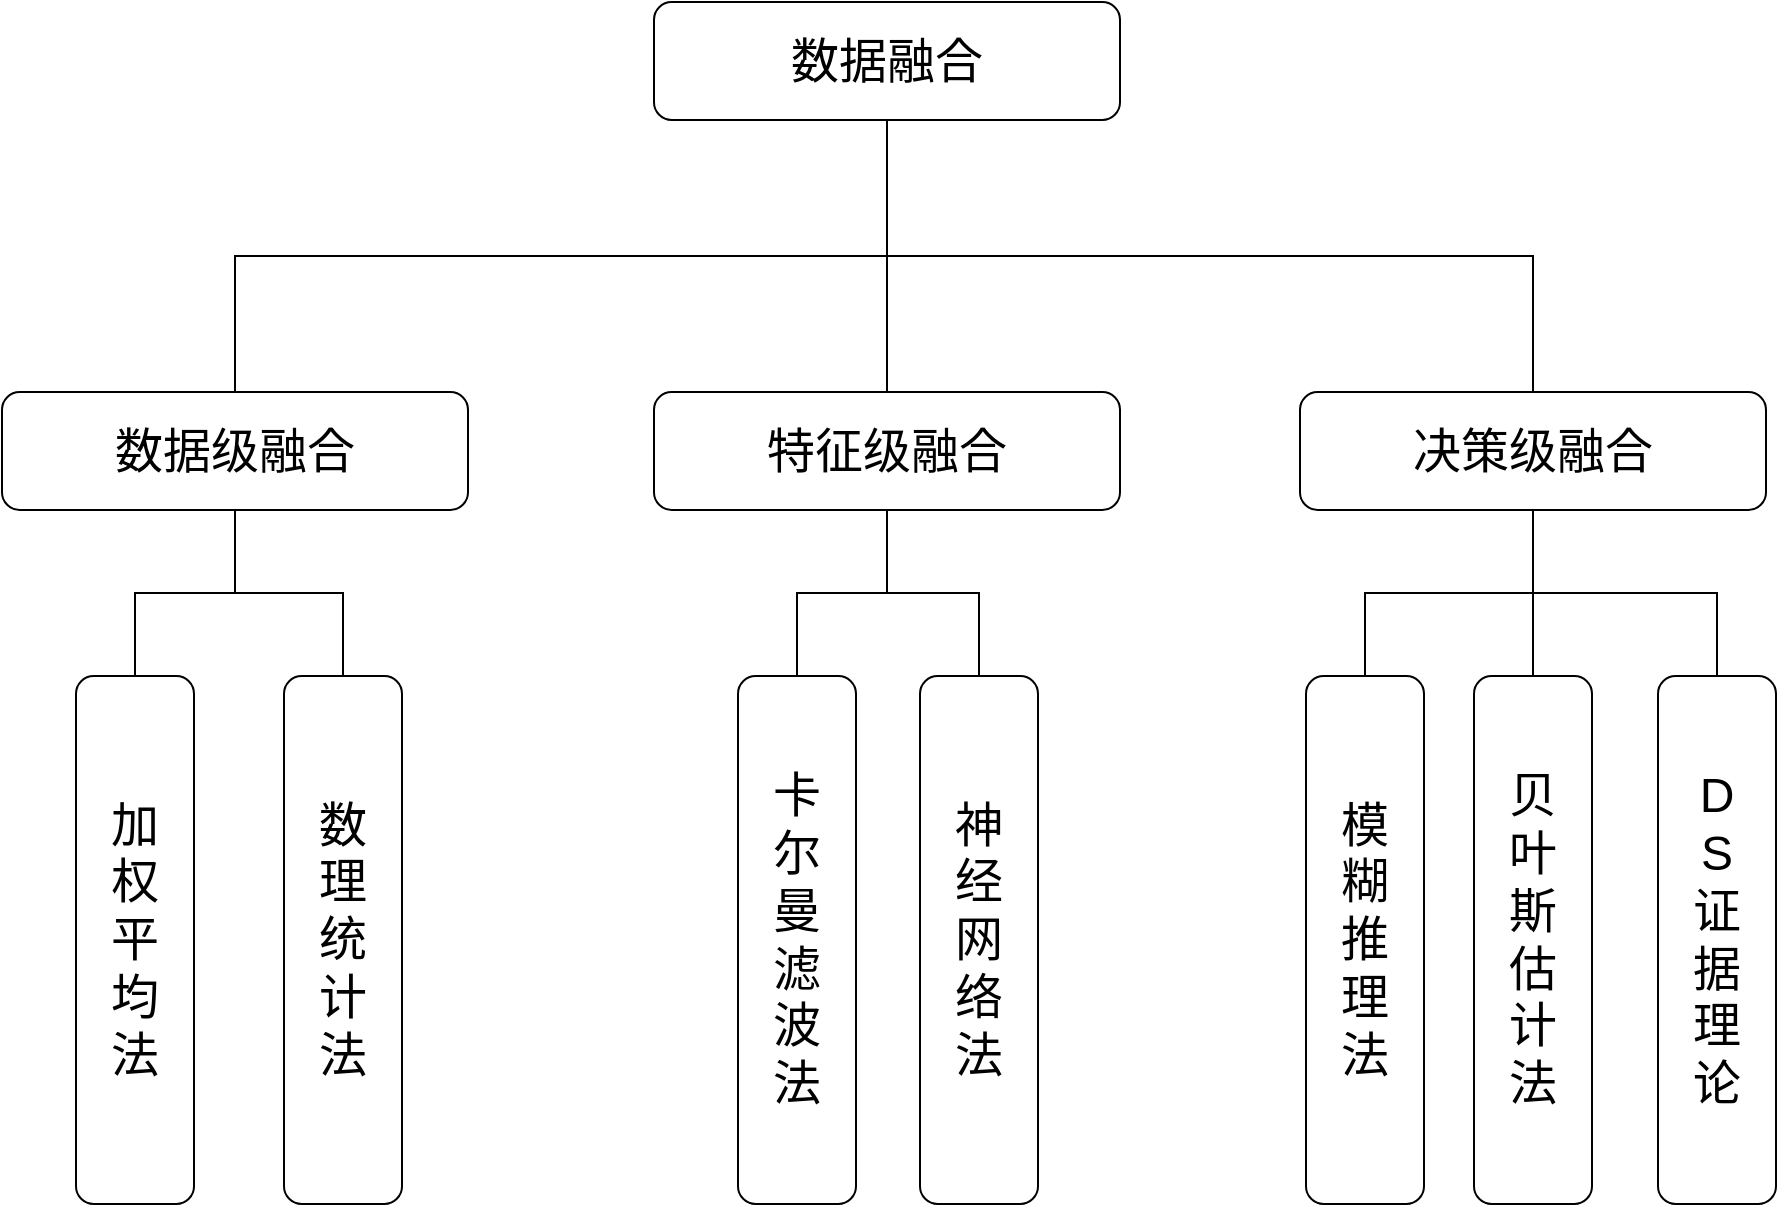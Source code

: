 <mxfile version="22.1.21" type="github">
  <diagram name="Page-1" id="19d8dcba-68ad-dc05-1034-9cf7b2a963f6">
    <mxGraphModel dx="1101" dy="639" grid="0" gridSize="10" guides="1" tooltips="1" connect="1" arrows="1" fold="1" page="1" pageScale="1" pageWidth="4681" pageHeight="3300" background="none" math="0" shadow="0">
      <root>
        <mxCell id="0" />
        <mxCell id="1" parent="0" />
        <mxCell id="cmfV4zfynbJacYZtKS8L-4" style="edgeStyle=orthogonalEdgeStyle;rounded=0;orthogonalLoop=1;jettySize=auto;html=1;exitX=0.5;exitY=1;exitDx=0;exitDy=0;entryX=0.5;entryY=0;entryDx=0;entryDy=0;endArrow=none;endFill=0;" edge="1" parent="1" source="cmfV4zfynbJacYZtKS8L-2" target="cmfV4zfynbJacYZtKS8L-3">
          <mxGeometry relative="1" as="geometry" />
        </mxCell>
        <mxCell id="cmfV4zfynbJacYZtKS8L-7" style="edgeStyle=orthogonalEdgeStyle;rounded=0;orthogonalLoop=1;jettySize=auto;html=1;exitX=0.5;exitY=1;exitDx=0;exitDy=0;endArrow=none;endFill=0;entryX=0.5;entryY=0;entryDx=0;entryDy=0;" edge="1" parent="1" source="cmfV4zfynbJacYZtKS8L-2" target="cmfV4zfynbJacYZtKS8L-5">
          <mxGeometry relative="1" as="geometry">
            <mxPoint x="1040" y="557" as="targetPoint" />
          </mxGeometry>
        </mxCell>
        <mxCell id="cmfV4zfynbJacYZtKS8L-9" style="edgeStyle=orthogonalEdgeStyle;rounded=0;orthogonalLoop=1;jettySize=auto;html=1;exitX=0.5;exitY=1;exitDx=0;exitDy=0;endArrow=none;endFill=0;" edge="1" parent="1" source="cmfV4zfynbJacYZtKS8L-2" target="cmfV4zfynbJacYZtKS8L-6">
          <mxGeometry relative="1" as="geometry" />
        </mxCell>
        <mxCell id="cmfV4zfynbJacYZtKS8L-2" value="&lt;font style=&quot;font-size: 24px;&quot;&gt;数据融合&lt;/font&gt;" style="rounded=1;whiteSpace=wrap;html=1;" vertex="1" parent="1">
          <mxGeometry x="924" y="418" width="233" height="59" as="geometry" />
        </mxCell>
        <mxCell id="cmfV4zfynbJacYZtKS8L-11" style="edgeStyle=orthogonalEdgeStyle;rounded=0;orthogonalLoop=1;jettySize=auto;html=1;exitX=0.5;exitY=1;exitDx=0;exitDy=0;entryX=0.5;entryY=0;entryDx=0;entryDy=0;endArrow=none;endFill=0;" edge="1" parent="1" source="cmfV4zfynbJacYZtKS8L-3" target="cmfV4zfynbJacYZtKS8L-10">
          <mxGeometry relative="1" as="geometry" />
        </mxCell>
        <mxCell id="cmfV4zfynbJacYZtKS8L-13" style="edgeStyle=orthogonalEdgeStyle;rounded=0;orthogonalLoop=1;jettySize=auto;html=1;exitX=0.5;exitY=1;exitDx=0;exitDy=0;endArrow=none;endFill=0;" edge="1" parent="1" source="cmfV4zfynbJacYZtKS8L-3" target="cmfV4zfynbJacYZtKS8L-12">
          <mxGeometry relative="1" as="geometry" />
        </mxCell>
        <mxCell id="cmfV4zfynbJacYZtKS8L-3" value="&lt;font style=&quot;font-size: 24px;&quot;&gt;数据级融合&lt;/font&gt;" style="rounded=1;whiteSpace=wrap;html=1;" vertex="1" parent="1">
          <mxGeometry x="598" y="613" width="233" height="59" as="geometry" />
        </mxCell>
        <mxCell id="cmfV4zfynbJacYZtKS8L-37" style="edgeStyle=orthogonalEdgeStyle;rounded=0;orthogonalLoop=1;jettySize=auto;html=1;exitX=0.5;exitY=1;exitDx=0;exitDy=0;endArrow=none;endFill=0;" edge="1" parent="1" source="cmfV4zfynbJacYZtKS8L-5" target="cmfV4zfynbJacYZtKS8L-36">
          <mxGeometry relative="1" as="geometry" />
        </mxCell>
        <mxCell id="cmfV4zfynbJacYZtKS8L-41" style="edgeStyle=orthogonalEdgeStyle;rounded=0;orthogonalLoop=1;jettySize=auto;html=1;exitX=0.5;exitY=1;exitDx=0;exitDy=0;endArrow=none;endFill=0;" edge="1" parent="1" source="cmfV4zfynbJacYZtKS8L-5" target="cmfV4zfynbJacYZtKS8L-40">
          <mxGeometry relative="1" as="geometry" />
        </mxCell>
        <mxCell id="cmfV4zfynbJacYZtKS8L-5" value="&lt;font style=&quot;font-size: 24px;&quot;&gt;特征级融合&lt;/font&gt;" style="rounded=1;whiteSpace=wrap;html=1;" vertex="1" parent="1">
          <mxGeometry x="924" y="613" width="233" height="59" as="geometry" />
        </mxCell>
        <mxCell id="cmfV4zfynbJacYZtKS8L-33" style="edgeStyle=orthogonalEdgeStyle;rounded=0;orthogonalLoop=1;jettySize=auto;html=1;exitX=0.5;exitY=1;exitDx=0;exitDy=0;entryX=0.5;entryY=0;entryDx=0;entryDy=0;endArrow=none;endFill=0;" edge="1" parent="1" source="cmfV4zfynbJacYZtKS8L-6" target="cmfV4zfynbJacYZtKS8L-29">
          <mxGeometry relative="1" as="geometry" />
        </mxCell>
        <mxCell id="cmfV4zfynbJacYZtKS8L-34" style="edgeStyle=orthogonalEdgeStyle;rounded=0;orthogonalLoop=1;jettySize=auto;html=1;exitX=0.5;exitY=1;exitDx=0;exitDy=0;endArrow=none;endFill=0;" edge="1" parent="1" source="cmfV4zfynbJacYZtKS8L-6" target="cmfV4zfynbJacYZtKS8L-30">
          <mxGeometry relative="1" as="geometry" />
        </mxCell>
        <mxCell id="cmfV4zfynbJacYZtKS8L-35" style="edgeStyle=orthogonalEdgeStyle;rounded=0;orthogonalLoop=1;jettySize=auto;html=1;exitX=0.5;exitY=1;exitDx=0;exitDy=0;endArrow=none;endFill=0;" edge="1" parent="1" source="cmfV4zfynbJacYZtKS8L-6" target="cmfV4zfynbJacYZtKS8L-31">
          <mxGeometry relative="1" as="geometry" />
        </mxCell>
        <mxCell id="cmfV4zfynbJacYZtKS8L-6" value="&lt;font style=&quot;font-size: 24px;&quot;&gt;决策级融合&lt;/font&gt;" style="rounded=1;whiteSpace=wrap;html=1;" vertex="1" parent="1">
          <mxGeometry x="1247" y="613" width="233" height="59" as="geometry" />
        </mxCell>
        <mxCell id="cmfV4zfynbJacYZtKS8L-10" value="&lt;font style=&quot;font-size: 24px;&quot;&gt;加&lt;br&gt;权&lt;br&gt;平&lt;br&gt;均&lt;br&gt;法&lt;/font&gt;" style="rounded=1;whiteSpace=wrap;html=1;" vertex="1" parent="1">
          <mxGeometry x="635" y="755" width="59" height="264" as="geometry" />
        </mxCell>
        <mxCell id="cmfV4zfynbJacYZtKS8L-12" value="&lt;span style=&quot;font-size: 24px;&quot;&gt;数&lt;br&gt;理&lt;br&gt;统&lt;br&gt;计&lt;br&gt;法&lt;/span&gt;" style="rounded=1;whiteSpace=wrap;html=1;" vertex="1" parent="1">
          <mxGeometry x="739" y="755" width="59" height="264" as="geometry" />
        </mxCell>
        <mxCell id="cmfV4zfynbJacYZtKS8L-29" value="&lt;span style=&quot;font-size: 24px;&quot;&gt;模&lt;br&gt;糊&lt;br&gt;推&lt;br&gt;理&lt;br&gt;法&lt;/span&gt;" style="rounded=1;whiteSpace=wrap;html=1;" vertex="1" parent="1">
          <mxGeometry x="1250" y="755" width="59" height="264" as="geometry" />
        </mxCell>
        <mxCell id="cmfV4zfynbJacYZtKS8L-30" value="&lt;span style=&quot;font-size: 24px;&quot;&gt;贝&lt;br&gt;叶&lt;br&gt;斯&lt;br&gt;估&lt;br&gt;计&lt;br&gt;法&lt;/span&gt;" style="rounded=1;whiteSpace=wrap;html=1;" vertex="1" parent="1">
          <mxGeometry x="1334" y="755" width="59" height="264" as="geometry" />
        </mxCell>
        <mxCell id="cmfV4zfynbJacYZtKS8L-31" value="&lt;span style=&quot;font-size: 24px;&quot;&gt;D&lt;br&gt;S&lt;br&gt;证&lt;br&gt;据&lt;br&gt;理&lt;br&gt;论&lt;/span&gt;" style="rounded=1;whiteSpace=wrap;html=1;" vertex="1" parent="1">
          <mxGeometry x="1426" y="755" width="59" height="264" as="geometry" />
        </mxCell>
        <mxCell id="cmfV4zfynbJacYZtKS8L-36" value="&lt;span style=&quot;font-size: 24px;&quot;&gt;卡&lt;br&gt;尔&lt;br&gt;曼&lt;br&gt;滤&lt;br&gt;波&lt;br&gt;法&lt;br&gt;&lt;/span&gt;" style="rounded=1;whiteSpace=wrap;html=1;" vertex="1" parent="1">
          <mxGeometry x="966" y="755" width="59" height="264" as="geometry" />
        </mxCell>
        <mxCell id="cmfV4zfynbJacYZtKS8L-40" value="&lt;span style=&quot;font-size: 24px;&quot;&gt;神&lt;br&gt;经&lt;br&gt;网&lt;br&gt;络&lt;br&gt;法&lt;/span&gt;" style="rounded=1;whiteSpace=wrap;html=1;" vertex="1" parent="1">
          <mxGeometry x="1057" y="755" width="59" height="264" as="geometry" />
        </mxCell>
      </root>
    </mxGraphModel>
  </diagram>
</mxfile>
